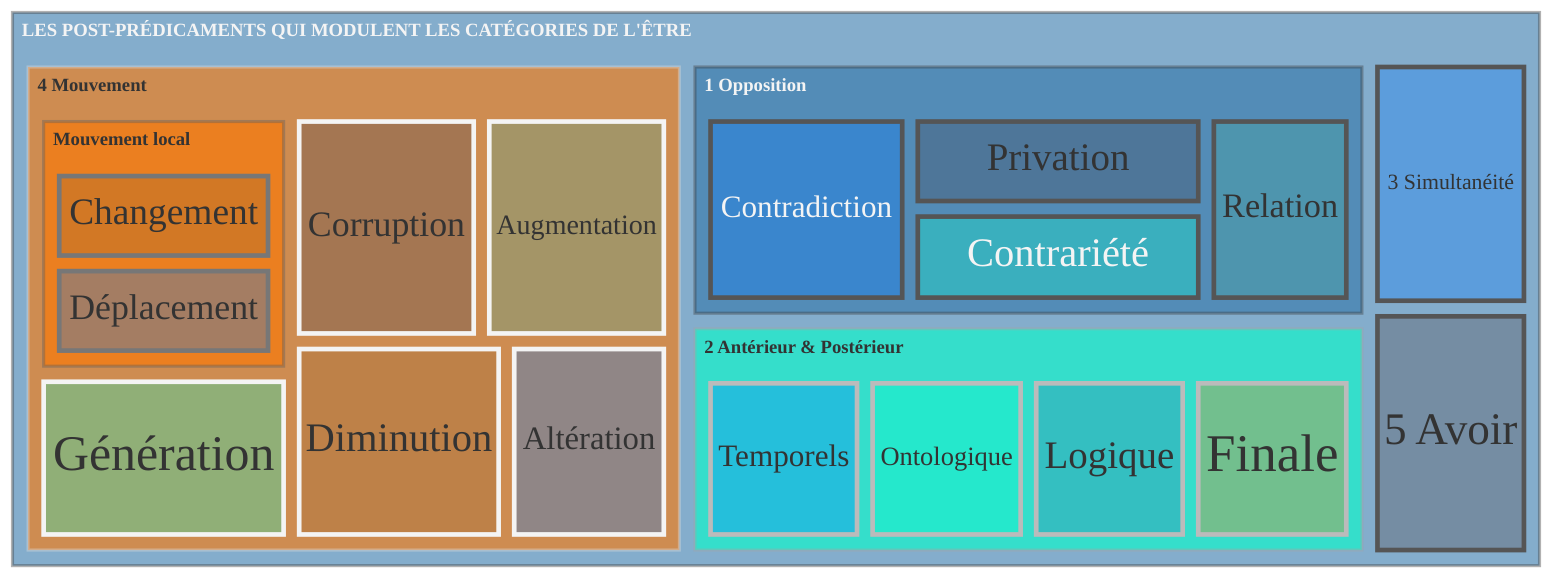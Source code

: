 ---
config:
  theme: neutral
  themeVariables:
    fontFamily: verdana
  treemap:
    showValues: false
    labelFontSize: 24
---
treemap-beta
"LES POST-PRÉDICAMENTS QUI MODULENT LES CATÉGORIES DE L'ÊTRE":::bleu
  "1 Opposition":::bleu
    "Contradiction":28:::azul
    "Privation":20:::ardoise
    "Contrariété":20:::turquoise
    "Relation":20:::menthe
  "2 Antérieur & Postérieur":::turquoise
    "Temporels":20:::azul
    "Ontologique":20:::turquoise
    "Logique":20:::bleu
    "Finale":20:::orange
  "3 Simultanéité":20:::azul
  "4 Mouvement":::orange
    "Génération":26:::turquoise
    "Corruption":26:::ardoise
    "Augmentation":26:::menthe
    "Diminution":26:::ocre
    "Altération":20:::azul
    "Mouvement local":::orange
      "Changement":20:::ocre
      "Déplacement":20:::azul
  "5 Avoir":20:::marron
classDef azul fill:#07F
classDef turquoise fill:#0FC
classDef orange fill:#F70
classDef ocre fill:#963
classDef bleu fill:#37A
classDef menthe fill:#4A9
classDef marron fill:#544
classDef ardoise fill:#445